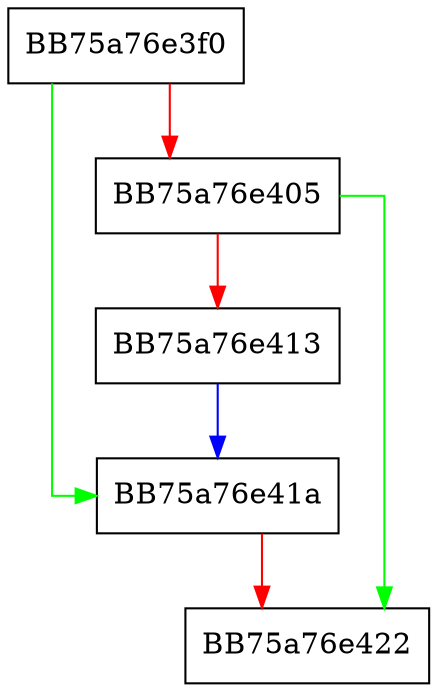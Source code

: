 digraph WrapperFreeAddrInfoW {
  node [shape="box"];
  graph [splines=ortho];
  BB75a76e3f0 -> BB75a76e41a [color="green"];
  BB75a76e3f0 -> BB75a76e405 [color="red"];
  BB75a76e405 -> BB75a76e422 [color="green"];
  BB75a76e405 -> BB75a76e413 [color="red"];
  BB75a76e413 -> BB75a76e41a [color="blue"];
  BB75a76e41a -> BB75a76e422 [color="red"];
}